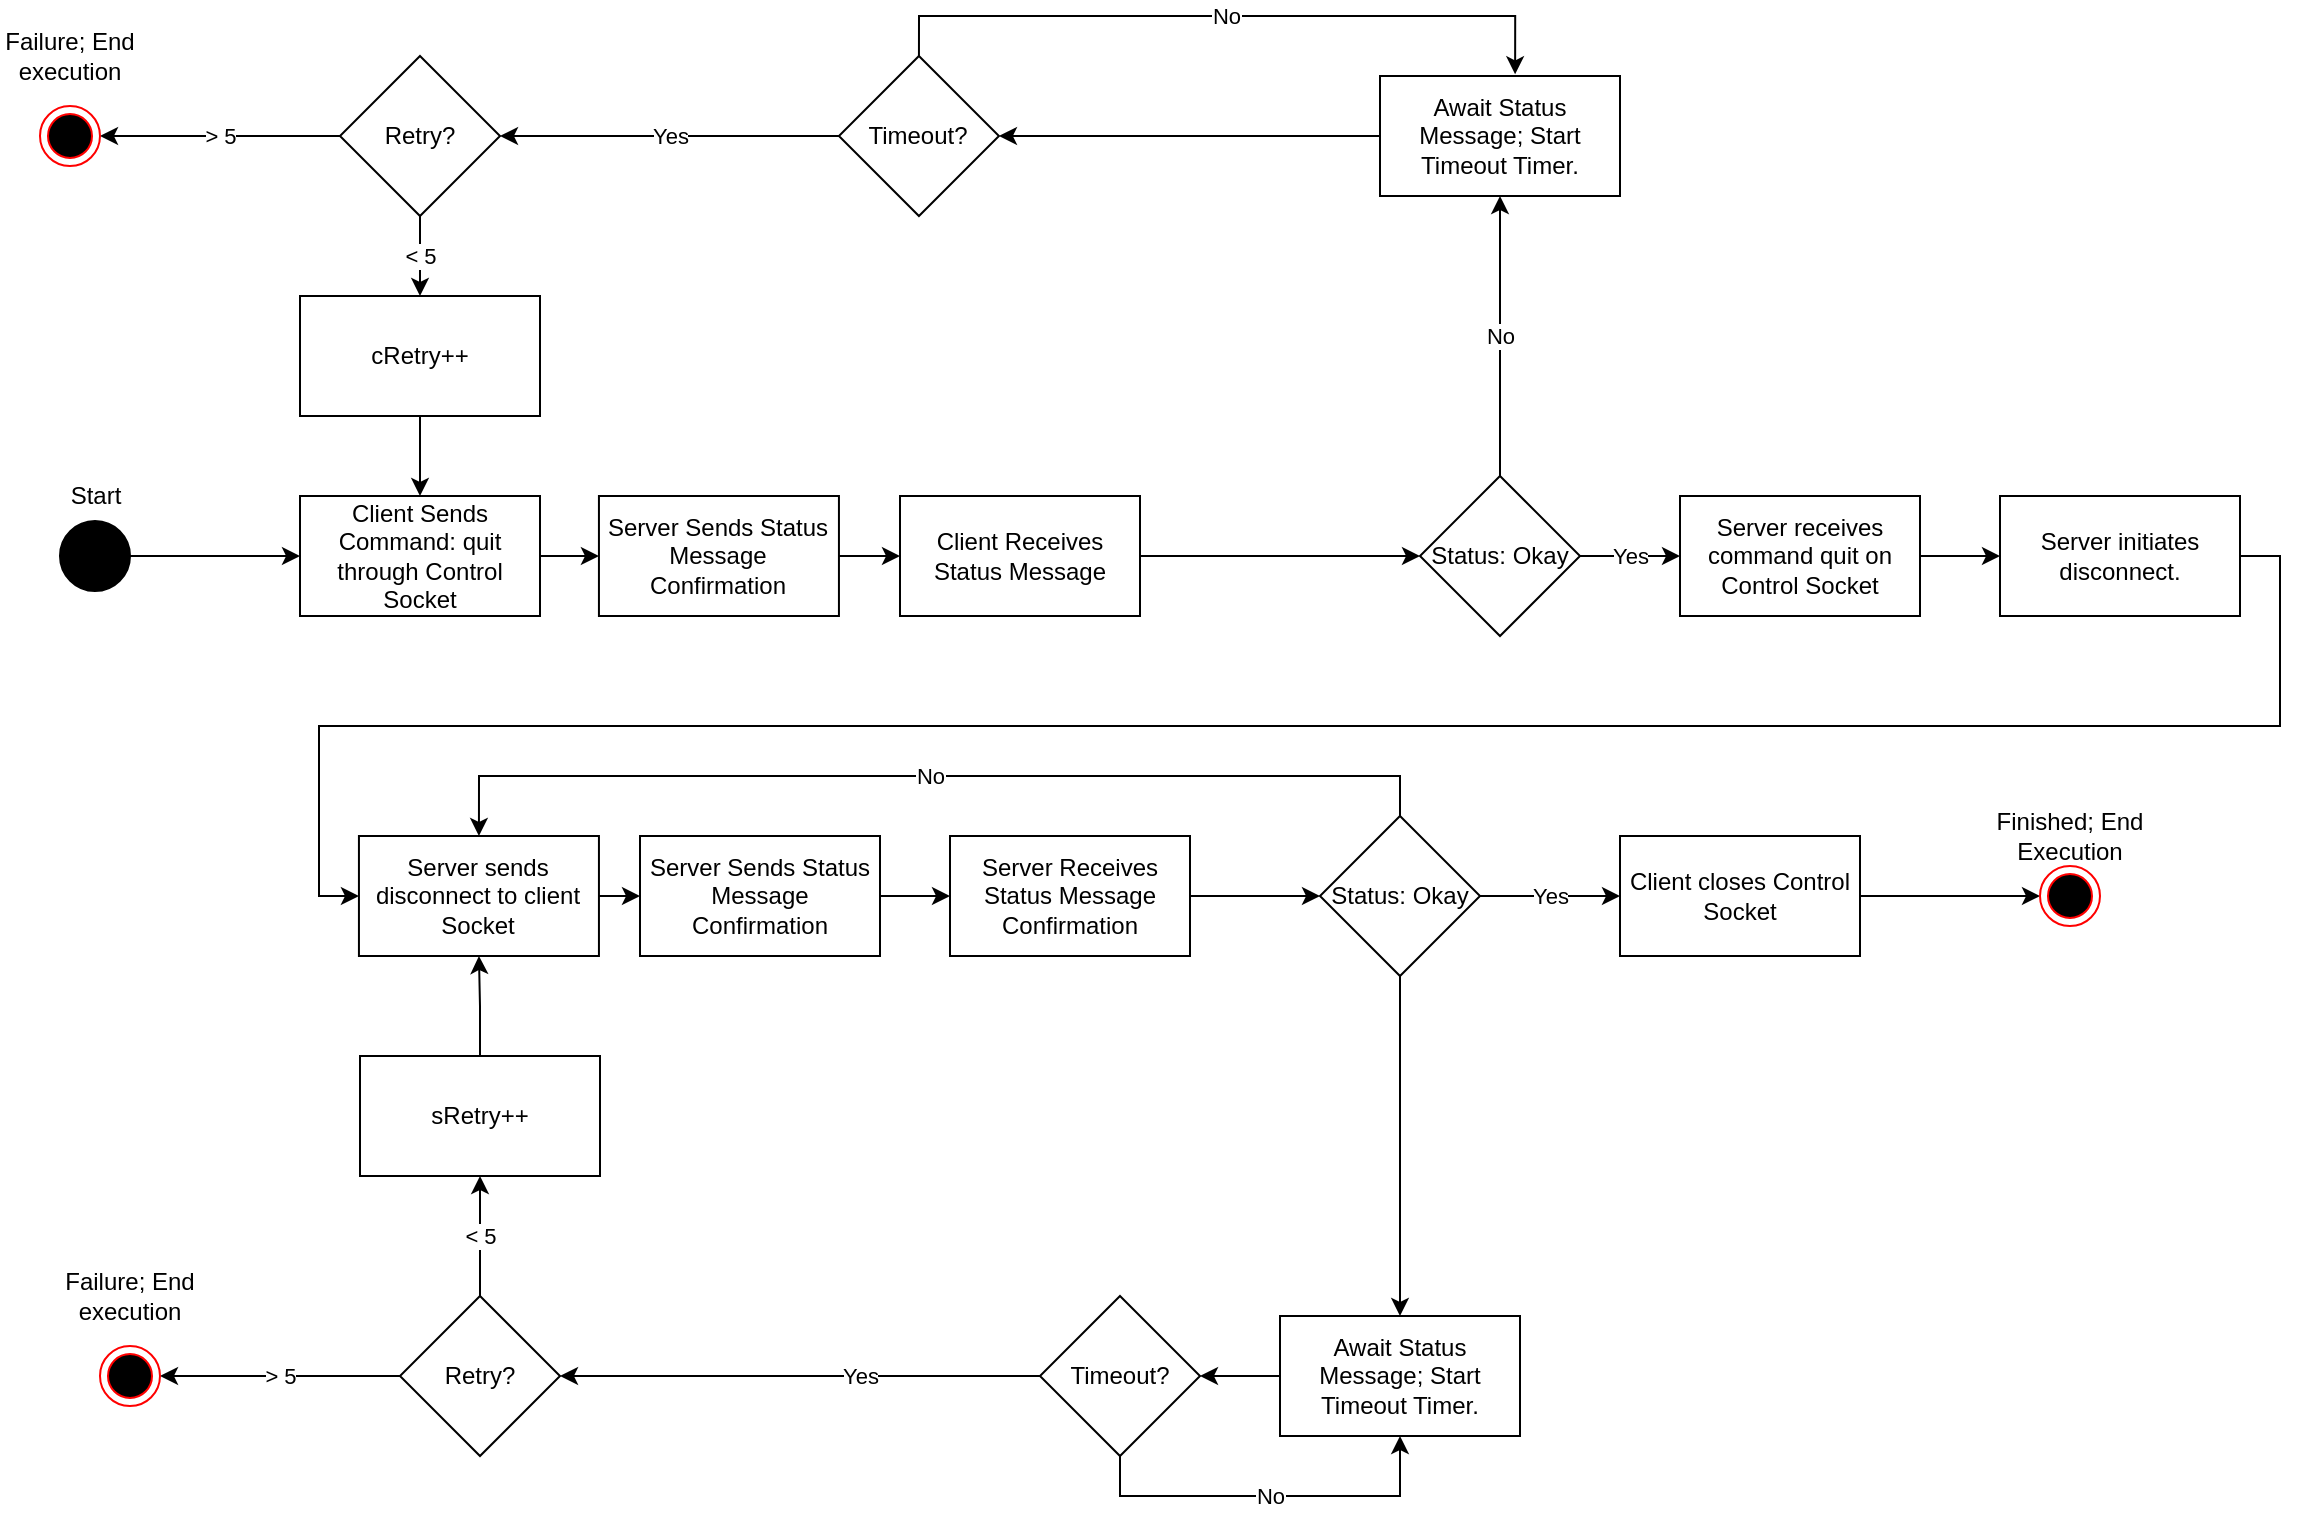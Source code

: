 <mxfile version="14.4.2" type="device"><diagram id="VicCjP9C5z60h8NR6XWv" name="Page-1"><mxGraphModel dx="2272" dy="1962" grid="1" gridSize="10" guides="1" tooltips="1" connect="1" arrows="1" fold="1" page="1" pageScale="1" pageWidth="850" pageHeight="1100" math="0" shadow="0"><root><mxCell id="0"/><mxCell id="1" parent="0"/><mxCell id="uwPoR_n0p5myCNU0cdYA-2" style="edgeStyle=orthogonalEdgeStyle;rounded=0;orthogonalLoop=1;jettySize=auto;html=1;exitX=1;exitY=0.5;exitDx=0;exitDy=0;entryX=0;entryY=0.5;entryDx=0;entryDy=0;" parent="1" source="uwPoR_n0p5myCNU0cdYA-1" target="LuX14WJhDEVIaE0U8DrI-2" edge="1"><mxGeometry relative="1" as="geometry"><mxPoint x="500" y="169.793" as="targetPoint"/></mxGeometry></mxCell><mxCell id="uwPoR_n0p5myCNU0cdYA-1" value="Client Sends Command: quit through Control Socket" style="rounded=0;whiteSpace=wrap;html=1;" parent="1" vertex="1"><mxGeometry x="40" y="140" width="120" height="60" as="geometry"/></mxCell><mxCell id="uwPoR_n0p5myCNU0cdYA-4" style="edgeStyle=orthogonalEdgeStyle;rounded=0;orthogonalLoop=1;jettySize=auto;html=1;exitX=1;exitY=0.5;exitDx=0;exitDy=0;entryX=0;entryY=0.5;entryDx=0;entryDy=0;" parent="1" source="uwPoR_n0p5myCNU0cdYA-3" target="uwPoR_n0p5myCNU0cdYA-16" edge="1"><mxGeometry relative="1" as="geometry"><mxPoint x="1190" y="100" as="targetPoint"/></mxGeometry></mxCell><mxCell id="uwPoR_n0p5myCNU0cdYA-3" value="Server receives command quit on Control Socket" style="rounded=0;whiteSpace=wrap;html=1;" parent="1" vertex="1"><mxGeometry x="730" y="140" width="120" height="60" as="geometry"/></mxCell><mxCell id="yCRRMd3wQmD3Tu8o_QKB-1" value="Yes" style="edgeStyle=orthogonalEdgeStyle;rounded=0;orthogonalLoop=1;jettySize=auto;html=1;exitX=1;exitY=0.5;exitDx=0;exitDy=0;entryX=0;entryY=0.5;entryDx=0;entryDy=0;" parent="1" source="rqpiAxTSteAc_s92k7YW-1" target="rqpiAxTSteAc_s92k7YW-7" edge="1"><mxGeometry relative="1" as="geometry"><mxPoint x="690.53" y="350" as="targetPoint"/></mxGeometry></mxCell><mxCell id="uwPoR_n0p5myCNU0cdYA-5" value="Server sends disconnect to client Socket" style="rounded=0;whiteSpace=wrap;html=1;" parent="1" vertex="1"><mxGeometry x="69.47" y="310" width="120" height="60" as="geometry"/></mxCell><mxCell id="uwPoR_n0p5myCNU0cdYA-17" style="edgeStyle=orthogonalEdgeStyle;rounded=0;orthogonalLoop=1;jettySize=auto;html=1;exitX=1;exitY=0.5;exitDx=0;exitDy=0;entryX=0;entryY=0.5;entryDx=0;entryDy=0;" parent="1" source="uwPoR_n0p5myCNU0cdYA-16" target="uwPoR_n0p5myCNU0cdYA-5" edge="1"><mxGeometry relative="1" as="geometry"><mxPoint x="780" y="170" as="targetPoint"/></mxGeometry></mxCell><mxCell id="uwPoR_n0p5myCNU0cdYA-16" value="Server initiates disconnect." style="rounded=0;whiteSpace=wrap;html=1;" parent="1" vertex="1"><mxGeometry x="890" y="140" width="120" height="60" as="geometry"/></mxCell><mxCell id="LuX14WJhDEVIaE0U8DrI-3" value="Yes" style="edgeStyle=orthogonalEdgeStyle;rounded=0;orthogonalLoop=1;jettySize=auto;html=1;exitX=1;exitY=0.5;exitDx=0;exitDy=0;entryX=0;entryY=0.5;entryDx=0;entryDy=0;" parent="1" source="pnRsYCdoJdVrIQ0aqq4o-1" target="uwPoR_n0p5myCNU0cdYA-3" edge="1"><mxGeometry relative="1" as="geometry"/></mxCell><mxCell id="pnRsYCdoJdVrIQ0aqq4o-1" value="Status: Okay" style="rhombus;whiteSpace=wrap;html=1;" parent="1" vertex="1"><mxGeometry x="600" y="130" width="80" height="80" as="geometry"/></mxCell><mxCell id="LuX14WJhDEVIaE0U8DrI-1" style="edgeStyle=orthogonalEdgeStyle;rounded=0;orthogonalLoop=1;jettySize=auto;html=1;exitX=1;exitY=0.5;exitDx=0;exitDy=0;entryX=0;entryY=0.5;entryDx=0;entryDy=0;" parent="1" source="EAwT-hJmX_N4PY2V3WWo-1" target="pnRsYCdoJdVrIQ0aqq4o-1" edge="1"><mxGeometry relative="1" as="geometry"><mxPoint x="440" y="80" as="targetPoint"/></mxGeometry></mxCell><mxCell id="LuX14WJhDEVIaE0U8DrI-2" value="Server Sends Status Message Confirmation" style="rounded=0;whiteSpace=wrap;html=1;" parent="1" vertex="1"><mxGeometry x="189.47" y="140" width="120" height="60" as="geometry"/></mxCell><mxCell id="rqpiAxTSteAc_s92k7YW-5" value="No" style="edgeStyle=orthogonalEdgeStyle;rounded=0;orthogonalLoop=1;jettySize=auto;html=1;exitX=0.5;exitY=0;exitDx=0;exitDy=0;entryX=0.5;entryY=0;entryDx=0;entryDy=0;" parent="1" source="rqpiAxTSteAc_s92k7YW-1" target="uwPoR_n0p5myCNU0cdYA-5" edge="1"><mxGeometry relative="1" as="geometry"/></mxCell><mxCell id="rqpiAxTSteAc_s92k7YW-1" value="Status: Okay" style="rhombus;whiteSpace=wrap;html=1;" parent="1" vertex="1"><mxGeometry x="550" y="300" width="80" height="80" as="geometry"/></mxCell><mxCell id="rqpiAxTSteAc_s92k7YW-4" style="edgeStyle=orthogonalEdgeStyle;rounded=0;orthogonalLoop=1;jettySize=auto;html=1;exitX=1;exitY=0.5;exitDx=0;exitDy=0;entryX=0;entryY=0.5;entryDx=0;entryDy=0;" parent="1" source="EAwT-hJmX_N4PY2V3WWo-29" target="rqpiAxTSteAc_s92k7YW-1" edge="1"><mxGeometry relative="1" as="geometry"><mxPoint x="550" y="350" as="targetPoint"/><mxPoint x="510" y="350" as="sourcePoint"/></mxGeometry></mxCell><mxCell id="rqpiAxTSteAc_s92k7YW-7" value="Client closes Control Socket" style="rounded=0;whiteSpace=wrap;html=1;" parent="1" vertex="1"><mxGeometry x="700" y="310" width="120" height="60" as="geometry"/></mxCell><mxCell id="EAwT-hJmX_N4PY2V3WWo-30" style="edgeStyle=orthogonalEdgeStyle;rounded=0;orthogonalLoop=1;jettySize=auto;html=1;exitX=1;exitY=0.5;exitDx=0;exitDy=0;entryX=0;entryY=0.5;entryDx=0;entryDy=0;" parent="1" source="v7ozx78YuQALoadXcZjA-1" target="EAwT-hJmX_N4PY2V3WWo-29" edge="1"><mxGeometry relative="1" as="geometry"/></mxCell><mxCell id="v7ozx78YuQALoadXcZjA-1" value="Server Sends Status Message Confirmation" style="rounded=0;whiteSpace=wrap;html=1;" parent="1" vertex="1"><mxGeometry x="210" y="310" width="120" height="60" as="geometry"/></mxCell><mxCell id="v7ozx78YuQALoadXcZjA-2" style="edgeStyle=orthogonalEdgeStyle;rounded=0;orthogonalLoop=1;jettySize=auto;html=1;exitX=1;exitY=0.5;exitDx=0;exitDy=0;entryX=0;entryY=0.5;entryDx=0;entryDy=0;" parent="1" source="uwPoR_n0p5myCNU0cdYA-5" target="v7ozx78YuQALoadXcZjA-1" edge="1"><mxGeometry relative="1" as="geometry"><mxPoint x="350" y="340" as="targetPoint"/><mxPoint x="189.47" y="340" as="sourcePoint"/></mxGeometry></mxCell><mxCell id="EAwT-hJmX_N4PY2V3WWo-1" value="Client Receives Status Message" style="rounded=0;whiteSpace=wrap;html=1;" parent="1" vertex="1"><mxGeometry x="340" y="140" width="120" height="60" as="geometry"/></mxCell><mxCell id="EAwT-hJmX_N4PY2V3WWo-2" style="edgeStyle=orthogonalEdgeStyle;rounded=0;orthogonalLoop=1;jettySize=auto;html=1;exitX=1;exitY=0.5;exitDx=0;exitDy=0;entryX=0;entryY=0.5;entryDx=0;entryDy=0;" parent="1" source="LuX14WJhDEVIaE0U8DrI-2" target="EAwT-hJmX_N4PY2V3WWo-1" edge="1"><mxGeometry relative="1" as="geometry"><mxPoint x="490" y="170" as="targetPoint"/><mxPoint x="309.47" y="170" as="sourcePoint"/></mxGeometry></mxCell><mxCell id="EAwT-hJmX_N4PY2V3WWo-3" value="No" style="edgeStyle=orthogonalEdgeStyle;rounded=0;orthogonalLoop=1;jettySize=auto;html=1;exitX=0.5;exitY=0;exitDx=0;exitDy=0;entryX=0.5;entryY=1;entryDx=0;entryDy=0;" parent="1" source="pnRsYCdoJdVrIQ0aqq4o-1" target="EAwT-hJmX_N4PY2V3WWo-5" edge="1"><mxGeometry relative="1" as="geometry"><mxPoint x="540" y="90" as="sourcePoint"/></mxGeometry></mxCell><mxCell id="EAwT-hJmX_N4PY2V3WWo-4" style="edgeStyle=orthogonalEdgeStyle;rounded=0;orthogonalLoop=1;jettySize=auto;html=1;exitX=0;exitY=0.5;exitDx=0;exitDy=0;entryX=1;entryY=0.5;entryDx=0;entryDy=0;" parent="1" source="EAwT-hJmX_N4PY2V3WWo-5" target="EAwT-hJmX_N4PY2V3WWo-8" edge="1"><mxGeometry relative="1" as="geometry"><mxPoint x="349.47" y="-40" as="targetPoint"/></mxGeometry></mxCell><mxCell id="EAwT-hJmX_N4PY2V3WWo-5" value="Await Status Message; Start Timeout Timer." style="rounded=0;whiteSpace=wrap;html=1;" parent="1" vertex="1"><mxGeometry x="580" y="-70" width="120" height="60" as="geometry"/></mxCell><mxCell id="EAwT-hJmX_N4PY2V3WWo-6" value="Yes" style="edgeStyle=orthogonalEdgeStyle;rounded=0;orthogonalLoop=1;jettySize=auto;html=1;exitX=0;exitY=0.5;exitDx=0;exitDy=0;entryX=1;entryY=0.5;entryDx=0;entryDy=0;" parent="1" source="EAwT-hJmX_N4PY2V3WWo-8" target="EAwT-hJmX_N4PY2V3WWo-11" edge="1"><mxGeometry relative="1" as="geometry"/></mxCell><mxCell id="EAwT-hJmX_N4PY2V3WWo-7" value="No" style="edgeStyle=orthogonalEdgeStyle;rounded=0;orthogonalLoop=1;jettySize=auto;html=1;exitX=0.5;exitY=0;exitDx=0;exitDy=0;entryX=0.563;entryY=-0.014;entryDx=0;entryDy=0;entryPerimeter=0;" parent="1" source="EAwT-hJmX_N4PY2V3WWo-8" target="EAwT-hJmX_N4PY2V3WWo-5" edge="1"><mxGeometry relative="1" as="geometry"/></mxCell><mxCell id="EAwT-hJmX_N4PY2V3WWo-8" value="Timeout?" style="rhombus;whiteSpace=wrap;html=1;" parent="1" vertex="1"><mxGeometry x="309.47" y="-80" width="80" height="80" as="geometry"/></mxCell><mxCell id="EAwT-hJmX_N4PY2V3WWo-9" value="&amp;lt; 5" style="edgeStyle=orthogonalEdgeStyle;rounded=0;orthogonalLoop=1;jettySize=auto;html=1;exitX=0.5;exitY=1;exitDx=0;exitDy=0;entryX=0.5;entryY=0;entryDx=0;entryDy=0;" parent="1" source="EAwT-hJmX_N4PY2V3WWo-11" target="EAwT-hJmX_N4PY2V3WWo-15" edge="1"><mxGeometry relative="1" as="geometry"><mxPoint x="100" y="30" as="targetPoint"/></mxGeometry></mxCell><mxCell id="EAwT-hJmX_N4PY2V3WWo-10" value="&amp;gt; 5" style="edgeStyle=orthogonalEdgeStyle;rounded=0;orthogonalLoop=1;jettySize=auto;html=1;exitX=0;exitY=0.5;exitDx=0;exitDy=0;entryX=1;entryY=0.5;entryDx=0;entryDy=0;" parent="1" source="EAwT-hJmX_N4PY2V3WWo-11" target="EAwT-hJmX_N4PY2V3WWo-12" edge="1"><mxGeometry relative="1" as="geometry"><mxPoint y="-40" as="targetPoint"/></mxGeometry></mxCell><mxCell id="EAwT-hJmX_N4PY2V3WWo-11" value="Retry?" style="rhombus;whiteSpace=wrap;html=1;" parent="1" vertex="1"><mxGeometry x="60" y="-80" width="80" height="80" as="geometry"/></mxCell><mxCell id="EAwT-hJmX_N4PY2V3WWo-12" value="" style="ellipse;html=1;shape=endState;fillColor=#000000;strokeColor=#ff0000;" parent="1" vertex="1"><mxGeometry x="-90" y="-55" width="30" height="30" as="geometry"/></mxCell><mxCell id="EAwT-hJmX_N4PY2V3WWo-13" value="Failure; End execution" style="text;html=1;strokeColor=none;fillColor=none;align=center;verticalAlign=middle;whiteSpace=wrap;rounded=0;" parent="1" vertex="1"><mxGeometry x="-110" y="-90" width="70" height="20" as="geometry"/></mxCell><mxCell id="EAwT-hJmX_N4PY2V3WWo-14" style="edgeStyle=orthogonalEdgeStyle;rounded=0;orthogonalLoop=1;jettySize=auto;html=1;exitX=0.5;exitY=1;exitDx=0;exitDy=0;entryX=0.5;entryY=0;entryDx=0;entryDy=0;" parent="1" source="EAwT-hJmX_N4PY2V3WWo-15" target="uwPoR_n0p5myCNU0cdYA-1" edge="1"><mxGeometry relative="1" as="geometry"><mxPoint x="100" y="130" as="targetPoint"/></mxGeometry></mxCell><mxCell id="EAwT-hJmX_N4PY2V3WWo-15" value="cRetry++" style="rounded=0;whiteSpace=wrap;html=1;" parent="1" vertex="1"><mxGeometry x="40" y="40" width="120" height="60" as="geometry"/></mxCell><mxCell id="EAwT-hJmX_N4PY2V3WWo-16" style="edgeStyle=orthogonalEdgeStyle;rounded=0;orthogonalLoop=1;jettySize=auto;html=1;exitX=0.5;exitY=1;exitDx=0;exitDy=0;" parent="1" source="rqpiAxTSteAc_s92k7YW-1" target="EAwT-hJmX_N4PY2V3WWo-18" edge="1"><mxGeometry relative="1" as="geometry"><mxPoint x="620" y="390" as="sourcePoint"/></mxGeometry></mxCell><mxCell id="EAwT-hJmX_N4PY2V3WWo-17" style="edgeStyle=orthogonalEdgeStyle;rounded=0;orthogonalLoop=1;jettySize=auto;html=1;exitX=0;exitY=0.5;exitDx=0;exitDy=0;entryX=1;entryY=0.5;entryDx=0;entryDy=0;" parent="1" source="EAwT-hJmX_N4PY2V3WWo-18" target="EAwT-hJmX_N4PY2V3WWo-21" edge="1"><mxGeometry relative="1" as="geometry"><mxPoint x="220" y="610" as="targetPoint"/></mxGeometry></mxCell><mxCell id="EAwT-hJmX_N4PY2V3WWo-18" value="Await Status Message; Start Timeout Timer." style="rounded=0;whiteSpace=wrap;html=1;" parent="1" vertex="1"><mxGeometry x="530" y="550" width="120" height="60" as="geometry"/></mxCell><mxCell id="EAwT-hJmX_N4PY2V3WWo-19" value="Yes" style="edgeStyle=orthogonalEdgeStyle;rounded=0;orthogonalLoop=1;jettySize=auto;html=1;exitX=0;exitY=0.5;exitDx=0;exitDy=0;entryX=1;entryY=0.5;entryDx=0;entryDy=0;" parent="1" source="EAwT-hJmX_N4PY2V3WWo-21" target="EAwT-hJmX_N4PY2V3WWo-24" edge="1"><mxGeometry relative="1" as="geometry"><Array as="points"><mxPoint x="440" y="580"/></Array></mxGeometry></mxCell><mxCell id="EAwT-hJmX_N4PY2V3WWo-20" value="No" style="edgeStyle=orthogonalEdgeStyle;rounded=0;orthogonalLoop=1;jettySize=auto;html=1;exitX=0.5;exitY=1;exitDx=0;exitDy=0;entryX=0.5;entryY=1;entryDx=0;entryDy=0;" parent="1" source="EAwT-hJmX_N4PY2V3WWo-21" target="EAwT-hJmX_N4PY2V3WWo-18" edge="1"><mxGeometry relative="1" as="geometry"/></mxCell><mxCell id="EAwT-hJmX_N4PY2V3WWo-21" value="Timeout?" style="rhombus;whiteSpace=wrap;html=1;" parent="1" vertex="1"><mxGeometry x="410" y="540" width="80" height="80" as="geometry"/></mxCell><mxCell id="EAwT-hJmX_N4PY2V3WWo-22" value="&amp;gt; 5" style="edgeStyle=orthogonalEdgeStyle;rounded=0;orthogonalLoop=1;jettySize=auto;html=1;exitX=0;exitY=0.5;exitDx=0;exitDy=0;entryX=1;entryY=0.5;entryDx=0;entryDy=0;" parent="1" source="EAwT-hJmX_N4PY2V3WWo-24" target="EAwT-hJmX_N4PY2V3WWo-25" edge="1"><mxGeometry relative="1" as="geometry"><mxPoint x="30" y="580" as="targetPoint"/></mxGeometry></mxCell><mxCell id="EAwT-hJmX_N4PY2V3WWo-23" value="&amp;lt; 5" style="edgeStyle=orthogonalEdgeStyle;rounded=0;orthogonalLoop=1;jettySize=auto;html=1;exitX=0.5;exitY=0;exitDx=0;exitDy=0;entryX=0.5;entryY=1;entryDx=0;entryDy=0;" parent="1" source="EAwT-hJmX_N4PY2V3WWo-24" target="EAwT-hJmX_N4PY2V3WWo-28" edge="1"><mxGeometry relative="1" as="geometry"/></mxCell><mxCell id="EAwT-hJmX_N4PY2V3WWo-24" value="Retry?" style="rhombus;whiteSpace=wrap;html=1;" parent="1" vertex="1"><mxGeometry x="90" y="540" width="80" height="80" as="geometry"/></mxCell><mxCell id="EAwT-hJmX_N4PY2V3WWo-25" value="" style="ellipse;html=1;shape=endState;fillColor=#000000;strokeColor=#ff0000;" parent="1" vertex="1"><mxGeometry x="-60" y="565" width="30" height="30" as="geometry"/></mxCell><mxCell id="EAwT-hJmX_N4PY2V3WWo-26" value="Failure; End execution" style="text;html=1;strokeColor=none;fillColor=none;align=center;verticalAlign=middle;whiteSpace=wrap;rounded=0;" parent="1" vertex="1"><mxGeometry x="-80" y="530" width="70" height="20" as="geometry"/></mxCell><mxCell id="EAwT-hJmX_N4PY2V3WWo-27" style="edgeStyle=orthogonalEdgeStyle;rounded=0;orthogonalLoop=1;jettySize=auto;html=1;exitX=0.5;exitY=0;exitDx=0;exitDy=0;entryX=0.5;entryY=1;entryDx=0;entryDy=0;" parent="1" source="EAwT-hJmX_N4PY2V3WWo-28" target="uwPoR_n0p5myCNU0cdYA-5" edge="1"><mxGeometry relative="1" as="geometry"><mxPoint x="130" y="380" as="targetPoint"/></mxGeometry></mxCell><mxCell id="EAwT-hJmX_N4PY2V3WWo-28" value="sRetry++" style="rounded=0;whiteSpace=wrap;html=1;" parent="1" vertex="1"><mxGeometry x="70" y="420" width="120" height="60" as="geometry"/></mxCell><mxCell id="EAwT-hJmX_N4PY2V3WWo-29" value="Server Receives Status Message Confirmation" style="rounded=0;whiteSpace=wrap;html=1;" parent="1" vertex="1"><mxGeometry x="365" y="310" width="120" height="60" as="geometry"/></mxCell><mxCell id="EAwT-hJmX_N4PY2V3WWo-32" style="edgeStyle=orthogonalEdgeStyle;rounded=0;orthogonalLoop=1;jettySize=auto;html=1;exitX=1;exitY=0.5;exitDx=0;exitDy=0;entryX=0;entryY=0.5;entryDx=0;entryDy=0;exitPerimeter=0;" parent="1" source="rqpiAxTSteAc_s92k7YW-7" target="EAwT-hJmX_N4PY2V3WWo-33" edge="1"><mxGeometry relative="1" as="geometry"><mxPoint x="910.0" y="335.103" as="targetPoint"/><mxPoint x="830" y="335" as="sourcePoint"/></mxGeometry></mxCell><mxCell id="EAwT-hJmX_N4PY2V3WWo-33" value="" style="ellipse;html=1;shape=endState;fillColor=#000000;strokeColor=#ff0000;" parent="1" vertex="1"><mxGeometry x="910" y="325" width="30" height="30" as="geometry"/></mxCell><mxCell id="EAwT-hJmX_N4PY2V3WWo-35" style="edgeStyle=orthogonalEdgeStyle;rounded=0;orthogonalLoop=1;jettySize=auto;html=1;exitX=1;exitY=0.5;exitDx=0;exitDy=0;entryX=0;entryY=0.5;entryDx=0;entryDy=0;" parent="1" source="EAwT-hJmX_N4PY2V3WWo-34" target="uwPoR_n0p5myCNU0cdYA-1" edge="1"><mxGeometry relative="1" as="geometry"/></mxCell><mxCell id="EAwT-hJmX_N4PY2V3WWo-34" value="" style="ellipse;whiteSpace=wrap;html=1;aspect=fixed;fillColor=#000000;" parent="1" vertex="1"><mxGeometry x="-80" y="152.5" width="35" height="35" as="geometry"/></mxCell><mxCell id="xfbKewWFAsIOS0BKnbZM-1" value="Start" style="text;html=1;strokeColor=none;fillColor=none;align=center;verticalAlign=middle;whiteSpace=wrap;rounded=0;" parent="1" vertex="1"><mxGeometry x="-82.5" y="130" width="40" height="20" as="geometry"/></mxCell><mxCell id="lcWvbbDxivm67H1iUhJA-1" value="Finished; End Execution" style="text;html=1;strokeColor=none;fillColor=none;align=center;verticalAlign=middle;whiteSpace=wrap;rounded=0;" vertex="1" parent="1"><mxGeometry x="885" y="300" width="80" height="20" as="geometry"/></mxCell></root></mxGraphModel></diagram></mxfile>